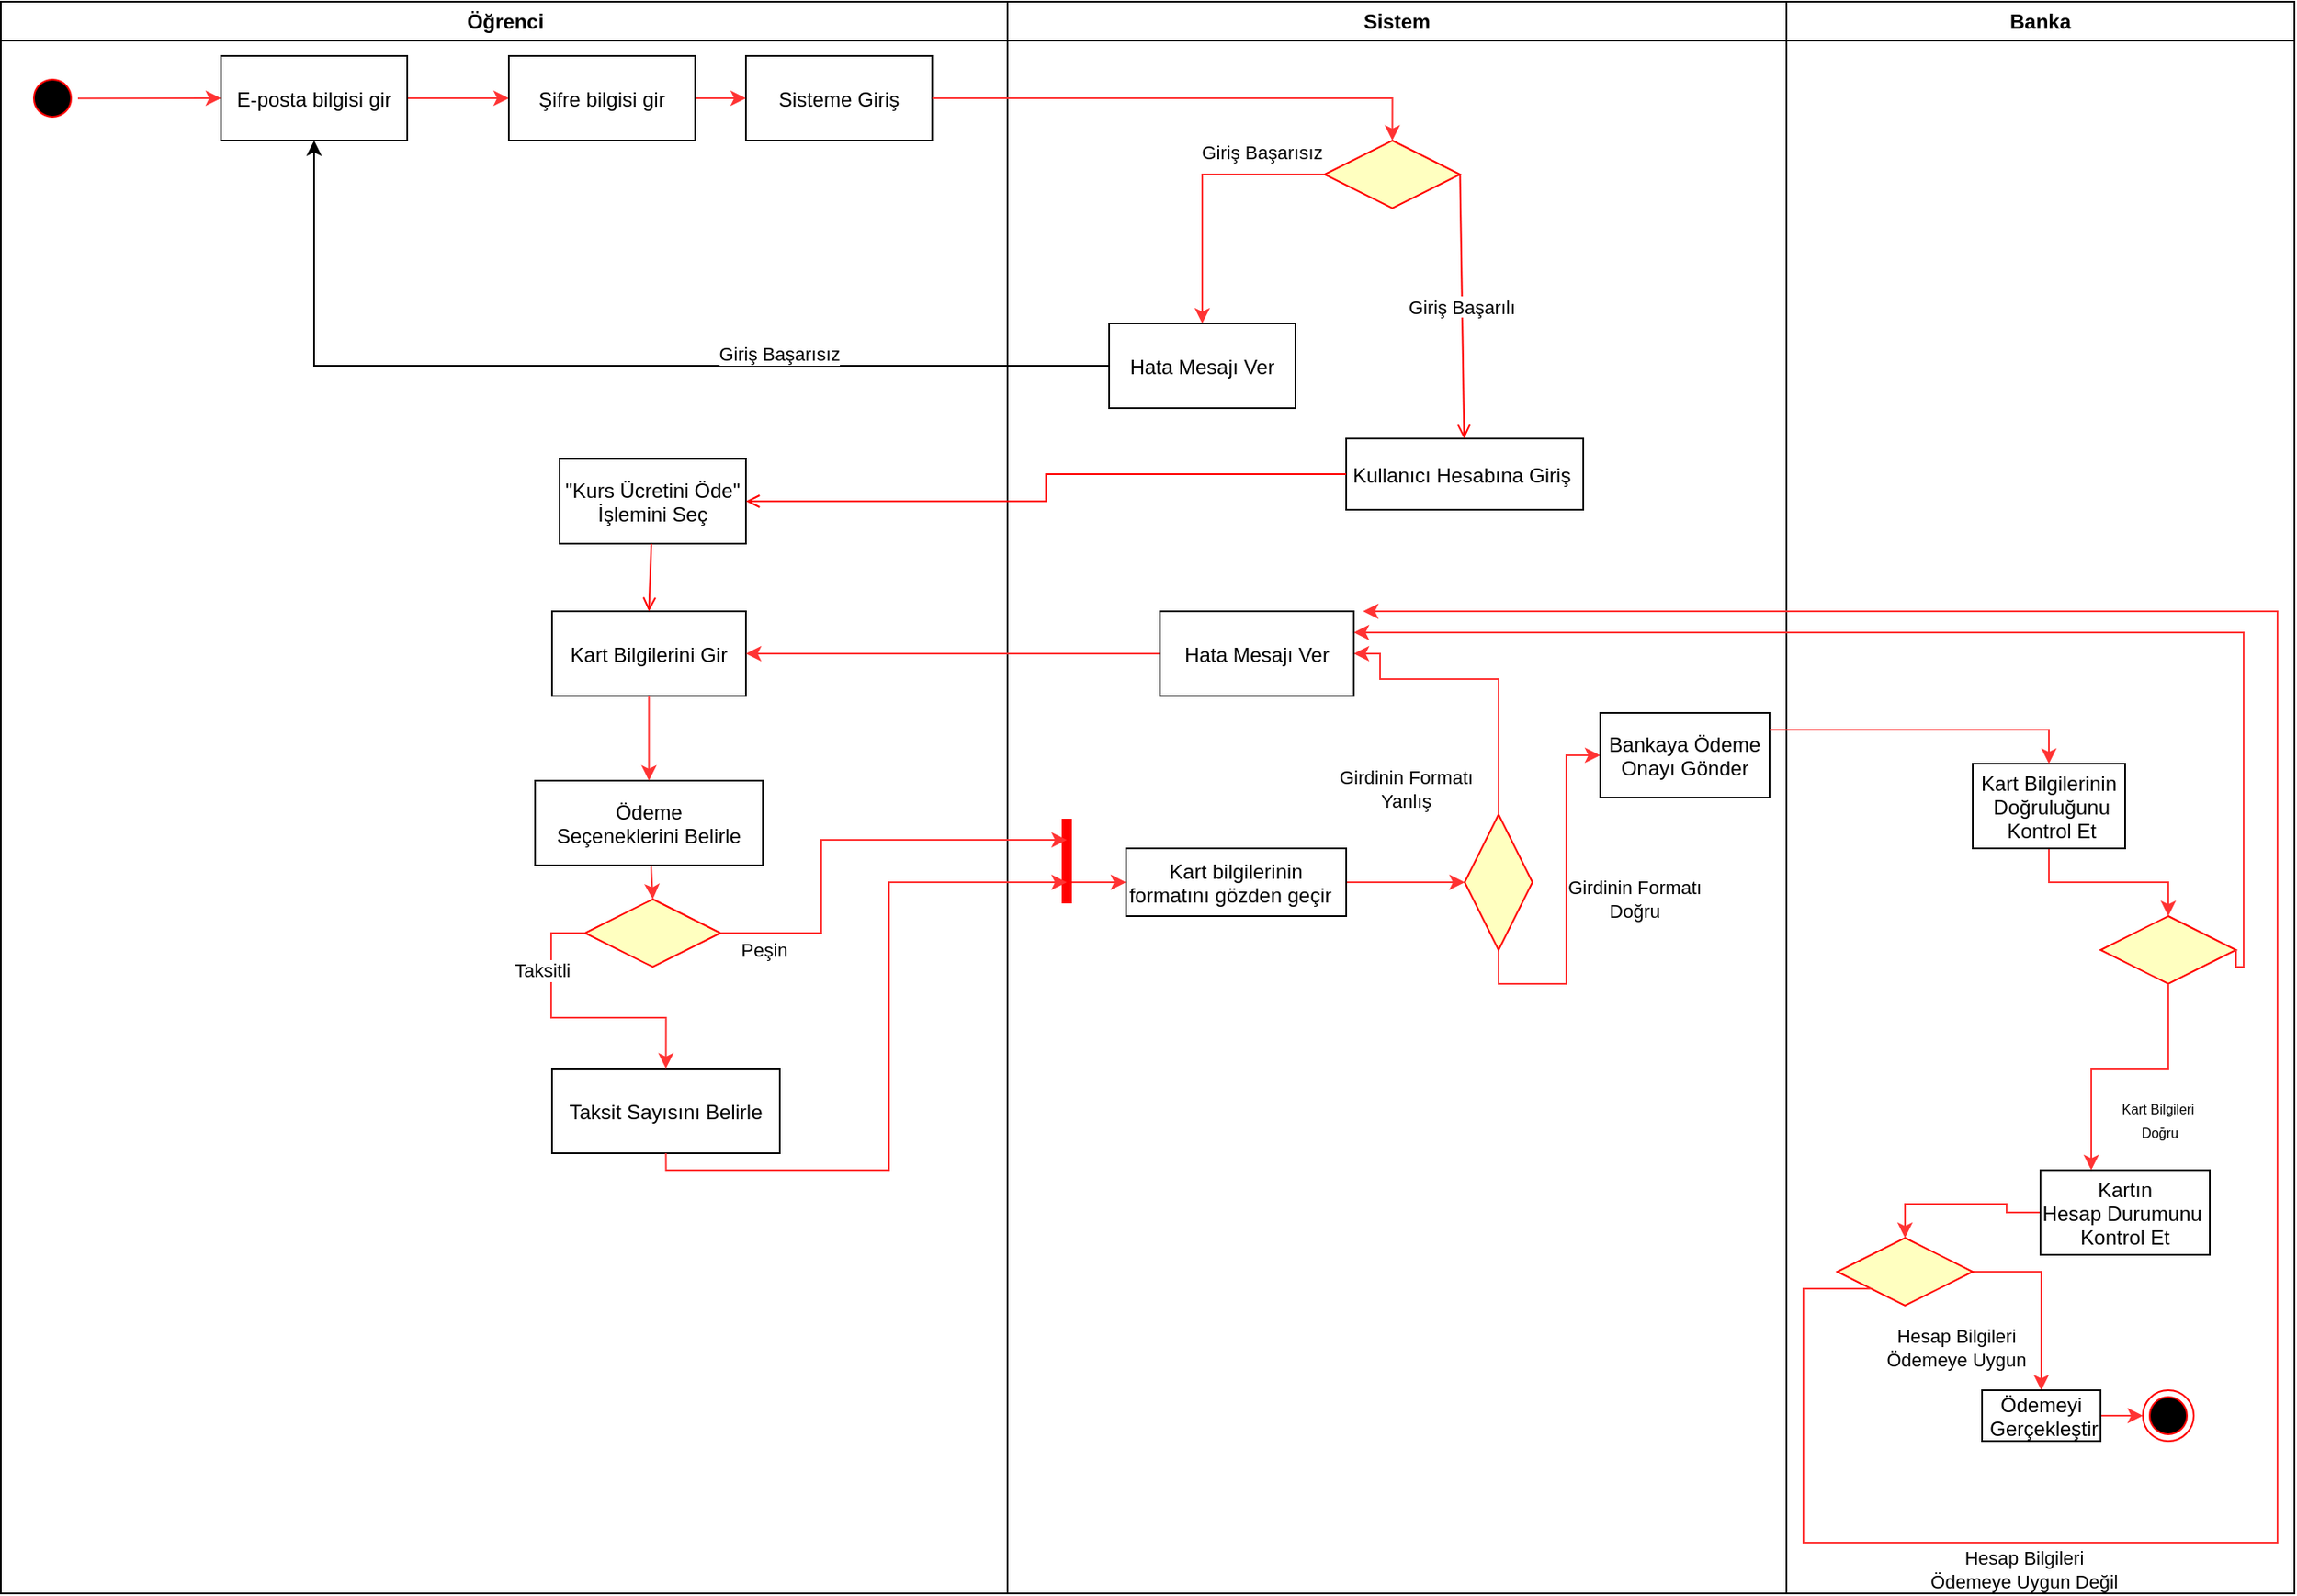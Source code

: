 <mxfile version="13.0.6" type="google"><diagram name="Page-1" id="e7e014a7-5840-1c2e-5031-d8a46d1fe8dd"><mxGraphModel dx="2591" dy="713" grid="1" gridSize="10" guides="1" tooltips="1" connect="1" arrows="1" fold="1" page="1" pageScale="1" pageWidth="1169" pageHeight="826" background="#ffffff" math="0" shadow="0"><root><mxCell id="0"/><mxCell id="1" parent="0"/><mxCell id="2" value="Öğrenci" style="swimlane;whiteSpace=wrap;startSize=23;" parent="1" vertex="1"><mxGeometry x="-224.5" y="100" width="594.5" height="940" as="geometry"/></mxCell><mxCell id="-absP6XcrALwjM97WiCQ-76" style="edgeStyle=none;rounded=0;orthogonalLoop=1;jettySize=auto;html=1;entryX=0;entryY=0.5;entryDx=0;entryDy=0;strokeColor=#FF3333;" edge="1" parent="2" source="5" target="-absP6XcrALwjM97WiCQ-74"><mxGeometry relative="1" as="geometry"/></mxCell><mxCell id="5" value="" style="ellipse;shape=startState;fillColor=#000000;strokeColor=#ff0000;" parent="2" vertex="1"><mxGeometry x="15.5" y="42" width="30" height="30" as="geometry"/></mxCell><mxCell id="10" value="&quot;Kurs Ücretini Öde&quot;&#10;İşlemini Seç" style="" parent="2" vertex="1"><mxGeometry x="330" y="270" width="110" height="50" as="geometry"/></mxCell><mxCell id="7" value="Sisteme Giriş" style="" parent="2" vertex="1"><mxGeometry x="440" y="32" width="110" height="50" as="geometry"/></mxCell><mxCell id="-absP6XcrALwjM97WiCQ-88" style="edgeStyle=none;rounded=0;orthogonalLoop=1;jettySize=auto;html=1;entryX=0.5;entryY=0;entryDx=0;entryDy=0;strokeColor=#FF3333;" edge="1" parent="2" source="-absP6XcrALwjM97WiCQ-68" target="-absP6XcrALwjM97WiCQ-86"><mxGeometry relative="1" as="geometry"/></mxCell><mxCell id="-absP6XcrALwjM97WiCQ-68" value="Ödeme &#10;Seçeneklerini Belirle" style="" vertex="1" parent="2"><mxGeometry x="315.5" y="460" width="134.5" height="50" as="geometry"/></mxCell><mxCell id="-absP6XcrALwjM97WiCQ-77" style="edgeStyle=none;rounded=0;orthogonalLoop=1;jettySize=auto;html=1;entryX=0;entryY=0.5;entryDx=0;entryDy=0;strokeColor=#FF3333;" edge="1" parent="2" source="-absP6XcrALwjM97WiCQ-74" target="-absP6XcrALwjM97WiCQ-75"><mxGeometry relative="1" as="geometry"/></mxCell><mxCell id="-absP6XcrALwjM97WiCQ-74" value="E-posta bilgisi gir" style="" vertex="1" parent="2"><mxGeometry x="130" y="32" width="110" height="50" as="geometry"/></mxCell><mxCell id="-absP6XcrALwjM97WiCQ-82" style="edgeStyle=none;rounded=0;orthogonalLoop=1;jettySize=auto;html=1;entryX=0;entryY=0.5;entryDx=0;entryDy=0;strokeColor=#FF3333;" edge="1" parent="2" source="-absP6XcrALwjM97WiCQ-75" target="7"><mxGeometry relative="1" as="geometry"/></mxCell><mxCell id="-absP6XcrALwjM97WiCQ-75" value="Şifre bilgisi gir" style="" vertex="1" parent="2"><mxGeometry x="300" y="32" width="110" height="50" as="geometry"/></mxCell><mxCell id="-absP6XcrALwjM97WiCQ-67" value="Kart Bilgilerini Gir" style="" vertex="1" parent="2"><mxGeometry x="325.5" y="360" width="114.5" height="50" as="geometry"/></mxCell><mxCell id="20" value="" style="endArrow=open;strokeColor=#FF0000;endFill=1;rounded=0;entryX=0.5;entryY=0;entryDx=0;entryDy=0;" parent="2" source="10" target="-absP6XcrALwjM97WiCQ-67" edge="1"><mxGeometry relative="1" as="geometry"><mxPoint x="689" y="378" as="targetPoint"/></mxGeometry></mxCell><mxCell id="-absP6XcrALwjM97WiCQ-69" style="rounded=0;orthogonalLoop=1;jettySize=auto;html=1;entryX=0.5;entryY=0;entryDx=0;entryDy=0;fillColor=#ffe6cc;strokeColor=#FF3333;" edge="1" parent="2" source="-absP6XcrALwjM97WiCQ-67" target="-absP6XcrALwjM97WiCQ-68"><mxGeometry relative="1" as="geometry"/></mxCell><mxCell id="-absP6XcrALwjM97WiCQ-86" value="" style="rhombus;fillColor=#ffffc0;strokeColor=#ff0000;" vertex="1" parent="2"><mxGeometry x="345" y="530" width="80" height="40" as="geometry"/></mxCell><mxCell id="-absP6XcrALwjM97WiCQ-89" value="Taksit Sayısını Belirle" style="" vertex="1" parent="2"><mxGeometry x="325.5" y="630" width="134.5" height="50" as="geometry"/></mxCell><mxCell id="-absP6XcrALwjM97WiCQ-90" style="edgeStyle=orthogonalEdgeStyle;rounded=0;orthogonalLoop=1;jettySize=auto;html=1;entryX=0.5;entryY=0;entryDx=0;entryDy=0;strokeColor=#FF3333;exitX=0;exitY=0.5;exitDx=0;exitDy=0;" edge="1" parent="2" source="-absP6XcrALwjM97WiCQ-86" target="-absP6XcrALwjM97WiCQ-89"><mxGeometry relative="1" as="geometry"/></mxCell><mxCell id="-absP6XcrALwjM97WiCQ-91" value="Taksitli" style="edgeLabel;html=1;align=center;verticalAlign=middle;resizable=0;points=[];" vertex="1" connectable="0" parent="-absP6XcrALwjM97WiCQ-90"><mxGeometry x="-0.417" y="-3" relative="1" as="geometry"><mxPoint x="-2.5" y="-7" as="offset"/></mxGeometry></mxCell><mxCell id="3" value="Sistem" style="swimlane;whiteSpace=wrap;startSize=23;" parent="1" vertex="1"><mxGeometry x="370" y="100" width="460" height="940" as="geometry"/></mxCell><mxCell id="-absP6XcrALwjM97WiCQ-62" value="" style="rhombus;fillColor=#ffffc0;strokeColor=#ff0000;" vertex="1" parent="3"><mxGeometry x="187.25" y="82" width="80" height="40" as="geometry"/></mxCell><mxCell id="8" value="Kullanıcı Hesabına Giriş " style="" parent="3" vertex="1"><mxGeometry x="200" y="258" width="140" height="42" as="geometry"/></mxCell><mxCell id="9" value="Giriş Başarılı" style="endArrow=open;strokeColor=#FF0000;endFill=1;rounded=0;exitX=1;exitY=0.5;exitDx=0;exitDy=0;" parent="3" source="-absP6XcrALwjM97WiCQ-62" target="8" edge="1"><mxGeometry relative="1" as="geometry"><mxPoint x="280" y="110" as="sourcePoint"/></mxGeometry></mxCell><mxCell id="-absP6XcrALwjM97WiCQ-101" style="edgeStyle=orthogonalEdgeStyle;rounded=0;orthogonalLoop=1;jettySize=auto;html=1;entryX=0.5;entryY=0;entryDx=0;entryDy=0;strokeColor=#FF3333;" edge="1" parent="3" source="-absP6XcrALwjM97WiCQ-70" target="-absP6XcrALwjM97WiCQ-99"><mxGeometry relative="1" as="geometry"/></mxCell><mxCell id="-absP6XcrALwjM97WiCQ-70" value="Kart bilgilerinin&#10;formatını gözden geçir  " style="" vertex="1" parent="3"><mxGeometry x="70" y="500" width="130" height="40" as="geometry"/></mxCell><mxCell id="-absP6XcrALwjM97WiCQ-100" style="edgeStyle=orthogonalEdgeStyle;rounded=0;orthogonalLoop=1;jettySize=auto;html=1;entryX=0;entryY=0.5;entryDx=0;entryDy=0;strokeColor=#FF3333;exitX=0.477;exitY=0.5;exitDx=0;exitDy=0;exitPerimeter=0;" edge="1" parent="3" source="-absP6XcrALwjM97WiCQ-96" target="-absP6XcrALwjM97WiCQ-70"><mxGeometry relative="1" as="geometry"><Array as="points"><mxPoint x="35" y="520"/></Array></mxGeometry></mxCell><mxCell id="-absP6XcrALwjM97WiCQ-96" value="" style="shape=line;strokeWidth=6;strokeColor=#ff0000;rotation=90" vertex="1" parent="3"><mxGeometry x="10" y="500" width="50" height="15" as="geometry"/></mxCell><mxCell id="-absP6XcrALwjM97WiCQ-138" value="Girdinin Formatı&lt;br&gt;Doğru" style="edgeStyle=orthogonalEdgeStyle;rounded=0;orthogonalLoop=1;jettySize=auto;html=1;entryX=0;entryY=0.5;entryDx=0;entryDy=0;strokeColor=#FF3333;exitX=0;exitY=0.5;exitDx=0;exitDy=0;" edge="1" parent="3" source="-absP6XcrALwjM97WiCQ-99" target="-absP6XcrALwjM97WiCQ-98"><mxGeometry x="0.023" y="-40" relative="1" as="geometry"><Array as="points"><mxPoint x="290" y="580"/><mxPoint x="330" y="580"/><mxPoint x="330" y="445"/></Array><mxPoint as="offset"/></mxGeometry></mxCell><mxCell id="-absP6XcrALwjM97WiCQ-99" value="" style="rhombus;fillColor=#ffffc0;strokeColor=#ff0000;rotation=-90;" vertex="1" parent="3"><mxGeometry x="250" y="500" width="80" height="40" as="geometry"/></mxCell><mxCell id="-absP6XcrALwjM97WiCQ-98" value="Bankaya Ödeme &#10;Onayı Gönder" style="" vertex="1" parent="3"><mxGeometry x="350" y="420" width="100" height="50" as="geometry"/></mxCell><mxCell id="-absP6XcrALwjM97WiCQ-147" value="Hesap Bilgileri&lt;br&gt;Ödemeye Uygun Değil" style="edgeLabel;html=1;align=center;verticalAlign=middle;resizable=0;points=[];" vertex="1" connectable="0" parent="3"><mxGeometry x="440" y="790" as="geometry"><mxPoint x="159.48" y="135.52" as="offset"/></mxGeometry></mxCell><mxCell id="-absP6XcrALwjM97WiCQ-42" value="Banka" style="swimlane;whiteSpace=wrap" vertex="1" parent="1"><mxGeometry x="830" y="100" width="300" height="940" as="geometry"/></mxCell><mxCell id="-absP6XcrALwjM97WiCQ-110" value="" style="rhombus;fillColor=#ffffc0;strokeColor=#ff0000;" vertex="1" parent="-absP6XcrALwjM97WiCQ-42"><mxGeometry x="185.5" y="540" width="80" height="40" as="geometry"/></mxCell><mxCell id="-absP6XcrALwjM97WiCQ-142" style="edgeStyle=orthogonalEdgeStyle;rounded=0;orthogonalLoop=1;jettySize=auto;html=1;entryX=0.5;entryY=0;entryDx=0;entryDy=0;strokeColor=#FF3333;" edge="1" parent="-absP6XcrALwjM97WiCQ-42" source="-absP6XcrALwjM97WiCQ-118" target="-absP6XcrALwjM97WiCQ-120"><mxGeometry relative="1" as="geometry"><Array as="points"><mxPoint x="150" y="750"/></Array></mxGeometry></mxCell><mxCell id="-absP6XcrALwjM97WiCQ-144" value="Hesap Bilgileri&lt;br&gt;Ödemeye Uygun" style="edgeLabel;html=1;align=center;verticalAlign=middle;resizable=0;points=[];" vertex="1" connectable="0" parent="-absP6XcrALwjM97WiCQ-142"><mxGeometry x="0.094" y="2" relative="1" as="geometry"><mxPoint x="-52.52" y="24.52" as="offset"/></mxGeometry></mxCell><mxCell id="-absP6XcrALwjM97WiCQ-118" value="" style="rhombus;fillColor=#ffffc0;strokeColor=#ff0000;" vertex="1" parent="-absP6XcrALwjM97WiCQ-42"><mxGeometry x="30" y="730" width="80" height="40" as="geometry"/></mxCell><mxCell id="-absP6XcrALwjM97WiCQ-134" value="" style="ellipse;html=1;shape=endState;fillColor=#000000;strokeColor=#ff0000;" vertex="1" parent="-absP6XcrALwjM97WiCQ-42"><mxGeometry x="210.5" y="820" width="30" height="30" as="geometry"/></mxCell><mxCell id="-absP6XcrALwjM97WiCQ-143" style="edgeStyle=orthogonalEdgeStyle;rounded=0;orthogonalLoop=1;jettySize=auto;html=1;entryX=0;entryY=0.5;entryDx=0;entryDy=0;strokeColor=#FF3333;" edge="1" parent="-absP6XcrALwjM97WiCQ-42" source="-absP6XcrALwjM97WiCQ-120" target="-absP6XcrALwjM97WiCQ-134"><mxGeometry relative="1" as="geometry"/></mxCell><mxCell id="-absP6XcrALwjM97WiCQ-120" value="Ödemeyi&#10; Gerçekleştir" style="" vertex="1" parent="-absP6XcrALwjM97WiCQ-42"><mxGeometry x="115.5" y="820" width="70" height="30" as="geometry"/></mxCell><mxCell id="6" value="" style="edgeStyle=elbowEdgeStyle;elbow=horizontal;verticalAlign=bottom;endArrow=open;endSize=8;strokeColor=#FF0000;endFill=1;rounded=0" parent="1" target="7" edge="1"><mxGeometry x="264.5" y="148" as="geometry"><mxPoint x="279.5" y="218" as="targetPoint"/><mxPoint x="260" y="157" as="sourcePoint"/></mxGeometry></mxCell><mxCell id="11" value="" style="endArrow=open;strokeColor=#FF0000;endFill=1;rounded=0;edgeStyle=orthogonalEdgeStyle;" parent="1" source="8" target="10" edge="1"><mxGeometry relative="1" as="geometry"/></mxCell><mxCell id="-absP6XcrALwjM97WiCQ-63" style="edgeStyle=orthogonalEdgeStyle;rounded=0;orthogonalLoop=1;jettySize=auto;html=1;entryX=0.5;entryY=1;entryDx=0;entryDy=0;exitX=0;exitY=0.5;exitDx=0;exitDy=0;" edge="1" parent="1" source="-absP6XcrALwjM97WiCQ-78" target="-absP6XcrALwjM97WiCQ-74"><mxGeometry relative="1" as="geometry"><Array as="points"/></mxGeometry></mxCell><mxCell id="-absP6XcrALwjM97WiCQ-66" value="Giriş Başarısız" style="edgeLabel;html=1;align=center;verticalAlign=middle;resizable=0;points=[];" vertex="1" connectable="0" parent="-absP6XcrALwjM97WiCQ-63"><mxGeometry x="-0.313" y="1" relative="1" as="geometry"><mxPoint x="12" y="-8.5" as="offset"/></mxGeometry></mxCell><mxCell id="-absP6XcrALwjM97WiCQ-65" style="edgeStyle=orthogonalEdgeStyle;rounded=0;orthogonalLoop=1;jettySize=auto;html=1;entryX=0.5;entryY=0;entryDx=0;entryDy=0;strokeColor=#FF3333;" edge="1" parent="1" source="7" target="-absP6XcrALwjM97WiCQ-62"><mxGeometry relative="1" as="geometry"><mxPoint x="550" y="180" as="targetPoint"/><Array as="points"><mxPoint x="597" y="157"/></Array></mxGeometry></mxCell><mxCell id="-absP6XcrALwjM97WiCQ-78" value="Hata Mesajı Ver" style="" vertex="1" parent="1"><mxGeometry x="430" y="290" width="110" height="50" as="geometry"/></mxCell><mxCell id="-absP6XcrALwjM97WiCQ-79" style="edgeStyle=orthogonalEdgeStyle;rounded=0;orthogonalLoop=1;jettySize=auto;html=1;exitX=0;exitY=0.5;exitDx=0;exitDy=0;strokeColor=#FF3333;" edge="1" parent="1" source="-absP6XcrALwjM97WiCQ-62"><mxGeometry relative="1" as="geometry"><mxPoint x="570" y="210" as="sourcePoint"/><mxPoint x="485" y="290" as="targetPoint"/><Array as="points"><mxPoint x="485" y="202"/></Array></mxGeometry></mxCell><mxCell id="-absP6XcrALwjM97WiCQ-80" value="Giriş Başarısız" style="edgeLabel;html=1;align=center;verticalAlign=middle;resizable=0;points=[];" vertex="1" connectable="0" parent="-absP6XcrALwjM97WiCQ-79"><mxGeometry x="-0.313" y="1" relative="1" as="geometry"><mxPoint x="17.75" y="-14.5" as="offset"/></mxGeometry></mxCell><mxCell id="-absP6XcrALwjM97WiCQ-92" style="edgeStyle=orthogonalEdgeStyle;rounded=0;orthogonalLoop=1;jettySize=auto;html=1;strokeColor=#FF3333;" edge="1" parent="1" source="-absP6XcrALwjM97WiCQ-86"><mxGeometry relative="1" as="geometry"><mxPoint x="405" y="595" as="targetPoint"/><Array as="points"><mxPoint x="260" y="650"/><mxPoint x="260" y="595"/><mxPoint x="405" y="595"/></Array></mxGeometry></mxCell><mxCell id="-absP6XcrALwjM97WiCQ-93" value="Peşin" style="edgeLabel;html=1;align=center;verticalAlign=middle;resizable=0;points=[];" vertex="1" connectable="0" parent="-absP6XcrALwjM97WiCQ-92"><mxGeometry x="-0.388" y="4" relative="1" as="geometry"><mxPoint x="-30.5" y="29.5" as="offset"/></mxGeometry></mxCell><mxCell id="-absP6XcrALwjM97WiCQ-94" style="edgeStyle=orthogonalEdgeStyle;rounded=0;orthogonalLoop=1;jettySize=auto;html=1;strokeColor=#FF3333;exitX=0.5;exitY=1;exitDx=0;exitDy=0;entryX=0.75;entryY=0.5;entryDx=0;entryDy=0;entryPerimeter=0;" edge="1" parent="1" source="-absP6XcrALwjM97WiCQ-89" target="-absP6XcrALwjM97WiCQ-96"><mxGeometry relative="1" as="geometry"><mxPoint x="390" y="630" as="targetPoint"/><Array as="points"><mxPoint x="168" y="790"/><mxPoint x="300" y="790"/><mxPoint x="300" y="620"/></Array></mxGeometry></mxCell><mxCell id="-absP6XcrALwjM97WiCQ-102" value="Girdinin Formatı &lt;br&gt;Yanlış" style="edgeStyle=orthogonalEdgeStyle;rounded=0;orthogonalLoop=1;jettySize=auto;html=1;strokeColor=#FF3333;entryX=1;entryY=0.5;entryDx=0;entryDy=0;exitX=1;exitY=0.5;exitDx=0;exitDy=0;" edge="1" parent="1" source="-absP6XcrALwjM97WiCQ-99" target="-absP6XcrALwjM97WiCQ-103"><mxGeometry x="0.496" y="65" relative="1" as="geometry"><mxPoint x="650" y="490" as="targetPoint"/><Array as="points"><mxPoint x="660" y="500"/><mxPoint x="590" y="500"/><mxPoint x="590" y="485"/></Array><mxPoint as="offset"/></mxGeometry></mxCell><mxCell id="-absP6XcrALwjM97WiCQ-104" style="edgeStyle=orthogonalEdgeStyle;rounded=0;orthogonalLoop=1;jettySize=auto;html=1;entryX=1;entryY=0.5;entryDx=0;entryDy=0;strokeColor=#FF3333;" edge="1" parent="1" source="-absP6XcrALwjM97WiCQ-103" target="-absP6XcrALwjM97WiCQ-67"><mxGeometry relative="1" as="geometry"/></mxCell><mxCell id="-absP6XcrALwjM97WiCQ-103" value="Hata Mesajı Ver" style="" vertex="1" parent="1"><mxGeometry x="460" y="460" width="114.5" height="50" as="geometry"/></mxCell><mxCell id="-absP6XcrALwjM97WiCQ-111" style="edgeStyle=orthogonalEdgeStyle;rounded=0;orthogonalLoop=1;jettySize=auto;html=1;entryX=0.5;entryY=0;entryDx=0;entryDy=0;strokeColor=#FF3333;" edge="1" parent="1" source="-absP6XcrALwjM97WiCQ-108" target="-absP6XcrALwjM97WiCQ-110"><mxGeometry relative="1" as="geometry"/></mxCell><mxCell id="-absP6XcrALwjM97WiCQ-108" value="Kart Bilgilerinin&#10; Doğruluğunu&#10; Kontrol Et" style="" vertex="1" parent="1"><mxGeometry x="940" y="550" width="90" height="50" as="geometry"/></mxCell><mxCell id="-absP6XcrALwjM97WiCQ-119" style="edgeStyle=orthogonalEdgeStyle;rounded=0;orthogonalLoop=1;jettySize=auto;html=1;entryX=0.5;entryY=0;entryDx=0;entryDy=0;strokeColor=#FF3333;" edge="1" parent="1" source="-absP6XcrALwjM97WiCQ-116" target="-absP6XcrALwjM97WiCQ-118"><mxGeometry relative="1" as="geometry"/></mxCell><mxCell id="-absP6XcrALwjM97WiCQ-116" value="Kartın &#10;Hesap Durumunu &#10;Kontrol Et" style="" vertex="1" parent="1"><mxGeometry x="980" y="790" width="100" height="50" as="geometry"/></mxCell><mxCell id="-absP6XcrALwjM97WiCQ-139" style="edgeStyle=orthogonalEdgeStyle;rounded=0;orthogonalLoop=1;jettySize=auto;html=1;strokeColor=#FF3333;" edge="1" parent="1" source="-absP6XcrALwjM97WiCQ-98"><mxGeometry relative="1" as="geometry"><mxPoint x="985" y="550" as="targetPoint"/><Array as="points"><mxPoint x="985" y="530"/></Array></mxGeometry></mxCell><mxCell id="-absP6XcrALwjM97WiCQ-141" style="edgeStyle=orthogonalEdgeStyle;rounded=0;orthogonalLoop=1;jettySize=auto;html=1;strokeColor=#FF3333;entryX=1;entryY=0.25;entryDx=0;entryDy=0;exitX=1;exitY=0.5;exitDx=0;exitDy=0;" edge="1" parent="1" source="-absP6XcrALwjM97WiCQ-110" target="-absP6XcrALwjM97WiCQ-103"><mxGeometry relative="1" as="geometry"><mxPoint x="1100" y="490" as="targetPoint"/><Array as="points"><mxPoint x="1100" y="670"/><mxPoint x="1100" y="473"/></Array></mxGeometry></mxCell><mxCell id="-absP6XcrALwjM97WiCQ-132" value="&lt;font style=&quot;font-size: 8px&quot;&gt;Kart Bilgileri&lt;br&gt;&amp;nbsp;Doğru&lt;/font&gt;" style="edgeStyle=orthogonalEdgeStyle;rounded=0;orthogonalLoop=1;jettySize=auto;html=1;strokeColor=#FF3333;" edge="1" parent="1" source="-absP6XcrALwjM97WiCQ-110" target="-absP6XcrALwjM97WiCQ-116"><mxGeometry x="-0.266" y="30" relative="1" as="geometry"><mxPoint x="1010" y="848.482" as="targetPoint"/><Array as="points"><mxPoint x="1010" y="730"/></Array><mxPoint as="offset"/></mxGeometry></mxCell><mxCell id="-absP6XcrALwjM97WiCQ-146" style="edgeStyle=orthogonalEdgeStyle;rounded=0;orthogonalLoop=1;jettySize=auto;html=1;strokeColor=#FF3333;" edge="1" parent="1" source="-absP6XcrALwjM97WiCQ-118"><mxGeometry relative="1" as="geometry"><mxPoint x="580" y="460" as="targetPoint"/><Array as="points"><mxPoint x="840" y="860"/><mxPoint x="840" y="1010"/><mxPoint x="1120" y="1010"/></Array></mxGeometry></mxCell></root></mxGraphModel></diagram></mxfile>